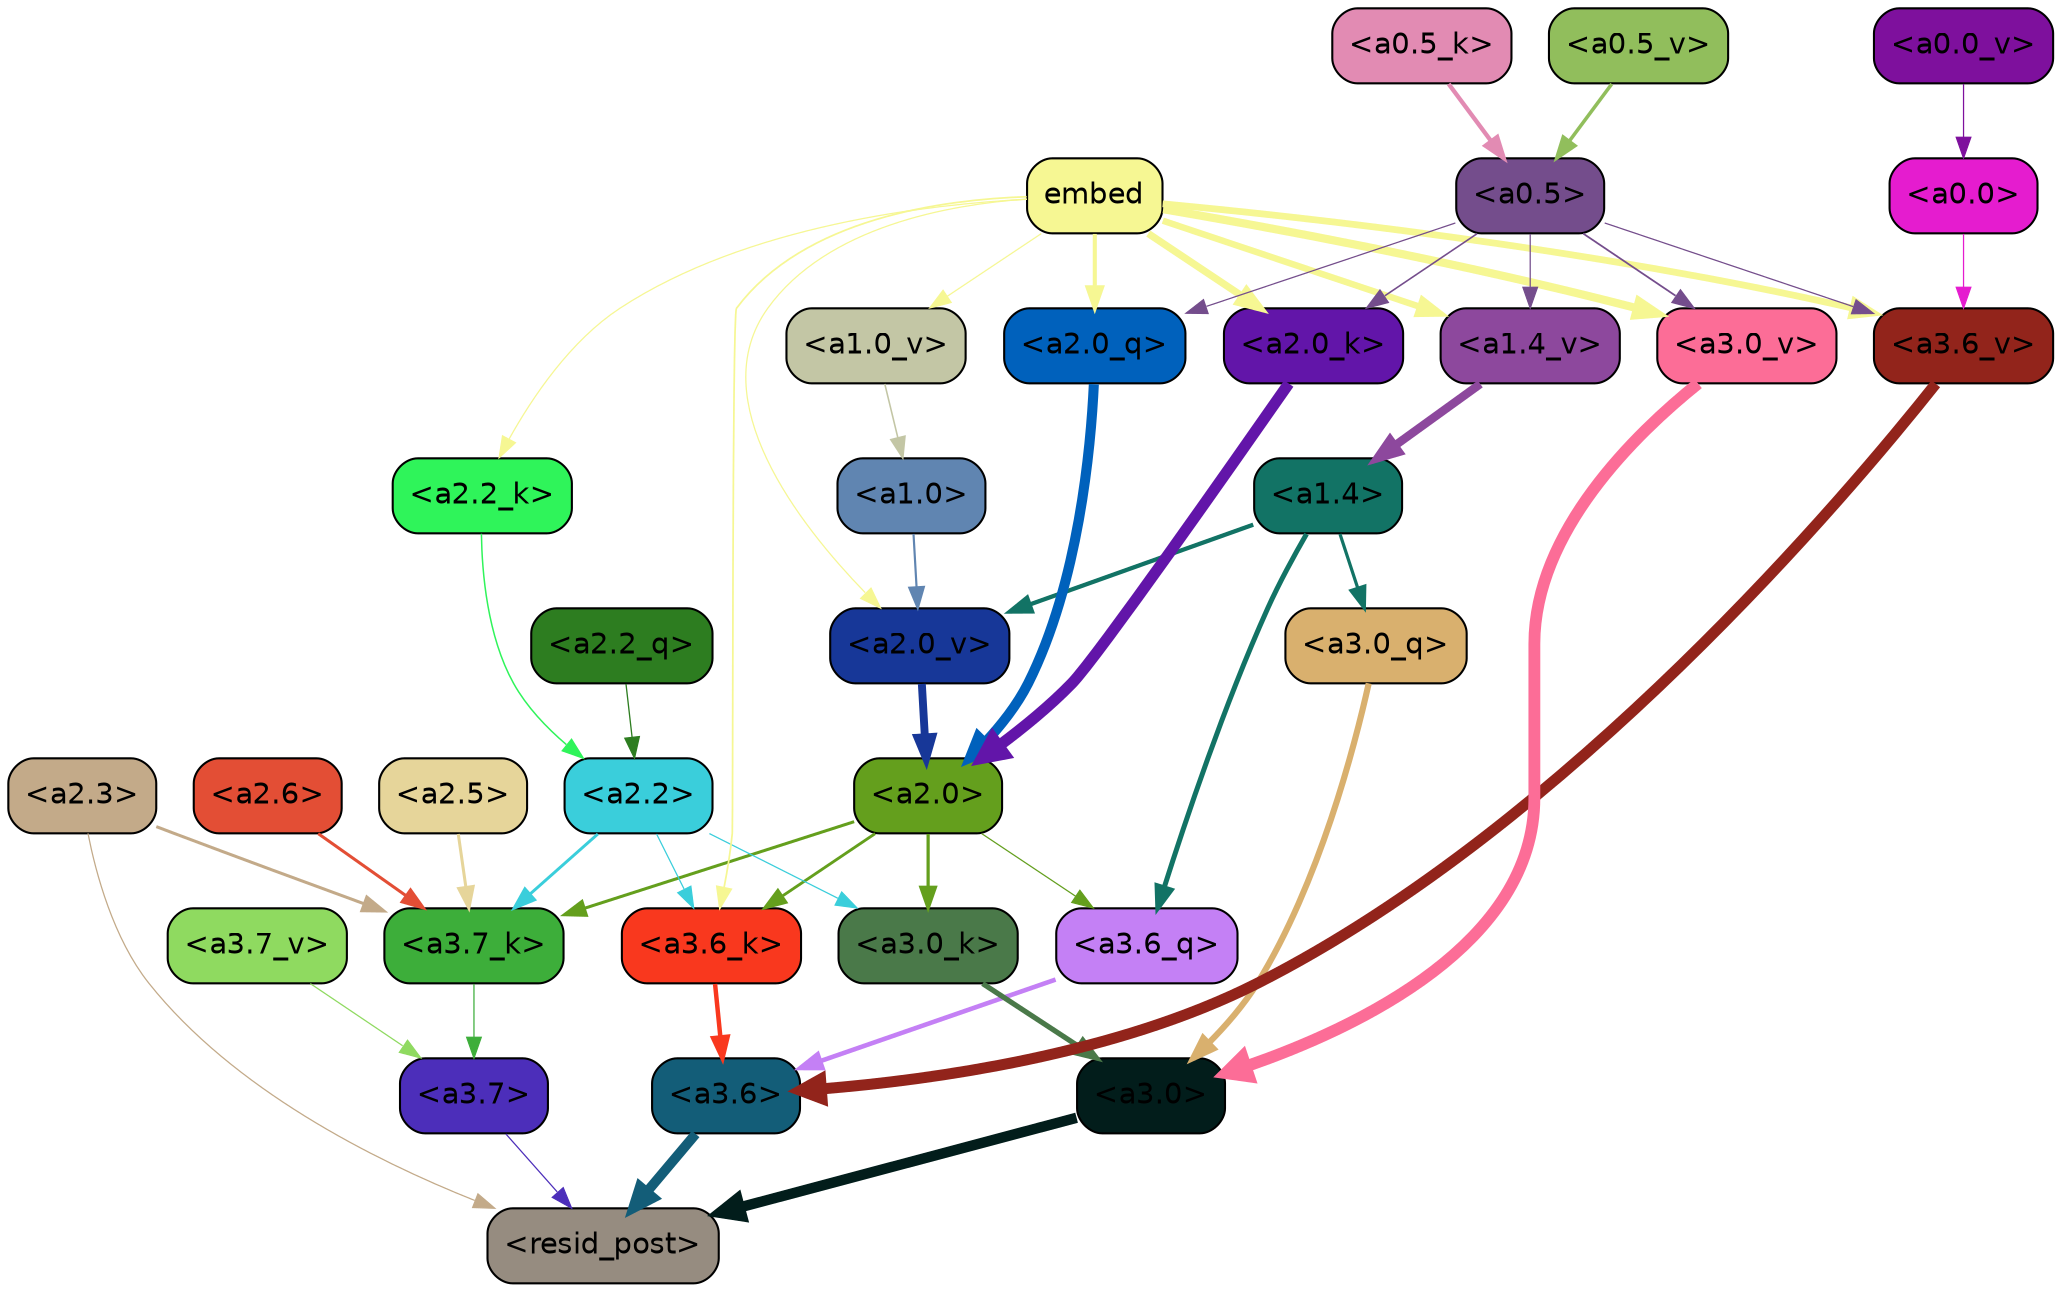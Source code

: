 strict digraph "" {
	graph [bgcolor=transparent,
		layout=dot,
		overlap=false,
		splines=true
	];
	"<a3.7>"	[color=black,
		fillcolor="#4c2eba",
		fontname=Helvetica,
		shape=box,
		style="filled, rounded"];
	"<resid_post>"	[color=black,
		fillcolor="#968c80",
		fontname=Helvetica,
		shape=box,
		style="filled, rounded"];
	"<a3.7>" -> "<resid_post>"	[color="#4c2eba",
		penwidth=0.6];
	"<a3.6>"	[color=black,
		fillcolor="#135d78",
		fontname=Helvetica,
		shape=box,
		style="filled, rounded"];
	"<a3.6>" -> "<resid_post>"	[color="#135d78",
		penwidth=4.749041676521301];
	"<a3.0>"	[color=black,
		fillcolor="#021d1b",
		fontname=Helvetica,
		shape=box,
		style="filled, rounded"];
	"<a3.0>" -> "<resid_post>"	[color="#021d1b",
		penwidth=5.004215121269226];
	"<a2.3>"	[color=black,
		fillcolor="#c3aa89",
		fontname=Helvetica,
		shape=box,
		style="filled, rounded"];
	"<a2.3>" -> "<resid_post>"	[color="#c3aa89",
		penwidth=0.6];
	"<a3.7_k>"	[color=black,
		fillcolor="#3dae3a",
		fontname=Helvetica,
		shape=box,
		style="filled, rounded"];
	"<a2.3>" -> "<a3.7_k>"	[color="#c3aa89",
		penwidth=1.4559586644172668];
	"<a3.6_q>"	[color=black,
		fillcolor="#c480f5",
		fontname=Helvetica,
		shape=box,
		style="filled, rounded"];
	"<a3.6_q>" -> "<a3.6>"	[color="#c480f5",
		penwidth=2.199681341648102];
	"<a3.0_q>"	[color=black,
		fillcolor="#d9b06e",
		fontname=Helvetica,
		shape=box,
		style="filled, rounded"];
	"<a3.0_q>" -> "<a3.0>"	[color="#d9b06e",
		penwidth=2.9459195733070374];
	"<a3.7_k>" -> "<a3.7>"	[color="#3dae3a",
		penwidth=0.6];
	"<a3.6_k>"	[color=black,
		fillcolor="#f9381e",
		fontname=Helvetica,
		shape=box,
		style="filled, rounded"];
	"<a3.6_k>" -> "<a3.6>"	[color="#f9381e",
		penwidth=2.13908451795578];
	"<a3.0_k>"	[color=black,
		fillcolor="#4a7949",
		fontname=Helvetica,
		shape=box,
		style="filled, rounded"];
	"<a3.0_k>" -> "<a3.0>"	[color="#4a7949",
		penwidth=2.520303964614868];
	"<a3.7_v>"	[color=black,
		fillcolor="#8fda60",
		fontname=Helvetica,
		shape=box,
		style="filled, rounded"];
	"<a3.7_v>" -> "<a3.7>"	[color="#8fda60",
		penwidth=0.6];
	"<a3.6_v>"	[color=black,
		fillcolor="#92241b",
		fontname=Helvetica,
		shape=box,
		style="filled, rounded"];
	"<a3.6_v>" -> "<a3.6>"	[color="#92241b",
		penwidth=5.297133803367615];
	"<a3.0_v>"	[color=black,
		fillcolor="#fc6d97",
		fontname=Helvetica,
		shape=box,
		style="filled, rounded"];
	"<a3.0_v>" -> "<a3.0>"	[color="#fc6d97",
		penwidth=5.680712580680847];
	"<a2.0>"	[color=black,
		fillcolor="#649f1d",
		fontname=Helvetica,
		shape=box,
		style="filled, rounded"];
	"<a2.0>" -> "<a3.6_q>"	[color="#649f1d",
		penwidth=0.6];
	"<a2.0>" -> "<a3.7_k>"	[color="#649f1d",
		penwidth=1.4582423567771912];
	"<a2.0>" -> "<a3.6_k>"	[color="#649f1d",
		penwidth=1.3792681694030762];
	"<a2.0>" -> "<a3.0_k>"	[color="#649f1d",
		penwidth=1.5433646440505981];
	"<a1.4>"	[color=black,
		fillcolor="#127365",
		fontname=Helvetica,
		shape=box,
		style="filled, rounded"];
	"<a1.4>" -> "<a3.6_q>"	[color="#127365",
		penwidth=2.407962203025818];
	"<a1.4>" -> "<a3.0_q>"	[color="#127365",
		penwidth=1.5490156412124634];
	"<a2.0_v>"	[color=black,
		fillcolor="#173798",
		fontname=Helvetica,
		shape=box,
		style="filled, rounded"];
	"<a1.4>" -> "<a2.0_v>"	[color="#127365",
		penwidth=2.058677911758423];
	"<a2.6>"	[color=black,
		fillcolor="#e34e35",
		fontname=Helvetica,
		shape=box,
		style="filled, rounded"];
	"<a2.6>" -> "<a3.7_k>"	[color="#e34e35",
		penwidth=1.468173325061798];
	"<a2.5>"	[color=black,
		fillcolor="#e6d59a",
		fontname=Helvetica,
		shape=box,
		style="filled, rounded"];
	"<a2.5>" -> "<a3.7_k>"	[color="#e6d59a",
		penwidth=1.457568109035492];
	"<a2.2>"	[color=black,
		fillcolor="#3acedb",
		fontname=Helvetica,
		shape=box,
		style="filled, rounded"];
	"<a2.2>" -> "<a3.7_k>"	[color="#3acedb",
		penwidth=1.4199435114860535];
	"<a2.2>" -> "<a3.6_k>"	[color="#3acedb",
		penwidth=0.6];
	"<a2.2>" -> "<a3.0_k>"	[color="#3acedb",
		penwidth=0.6];
	embed	[color=black,
		fillcolor="#f6f793",
		fontname=Helvetica,
		shape=box,
		style="filled, rounded"];
	embed -> "<a3.6_k>"	[color="#f6f793",
		penwidth=0.8273519277572632];
	embed -> "<a3.6_v>"	[color="#f6f793",
		penwidth=3.2414157912135124];
	embed -> "<a3.0_v>"	[color="#f6f793",
		penwidth=3.929257571697235];
	"<a2.0_q>"	[color=black,
		fillcolor="#0061bc",
		fontname=Helvetica,
		shape=box,
		style="filled, rounded"];
	embed -> "<a2.0_q>"	[color="#f6f793",
		penwidth=1.9435837268829346];
	"<a2.2_k>"	[color=black,
		fillcolor="#2ff45a",
		fontname=Helvetica,
		shape=box,
		style="filled, rounded"];
	embed -> "<a2.2_k>"	[color="#f6f793",
		penwidth=0.6];
	"<a2.0_k>"	[color=black,
		fillcolor="#6215a9",
		fontname=Helvetica,
		shape=box,
		style="filled, rounded"];
	embed -> "<a2.0_k>"	[color="#f6f793",
		penwidth=3.4579111337661743];
	embed -> "<a2.0_v>"	[color="#f6f793",
		penwidth=0.6];
	"<a1.4_v>"	[color=black,
		fillcolor="#8d489d",
		fontname=Helvetica,
		shape=box,
		style="filled, rounded"];
	embed -> "<a1.4_v>"	[color="#f6f793",
		penwidth=3.0905416011810303];
	"<a1.0_v>"	[color=black,
		fillcolor="#c3c6a5",
		fontname=Helvetica,
		shape=box,
		style="filled, rounded"];
	embed -> "<a1.0_v>"	[color="#f6f793",
		penwidth=0.6];
	"<a0.5>"	[color=black,
		fillcolor="#744d8c",
		fontname=Helvetica,
		shape=box,
		style="filled, rounded"];
	"<a0.5>" -> "<a3.6_v>"	[color="#744d8c",
		penwidth=0.6];
	"<a0.5>" -> "<a3.0_v>"	[color="#744d8c",
		penwidth=0.8535017371177673];
	"<a0.5>" -> "<a2.0_q>"	[color="#744d8c",
		penwidth=0.6];
	"<a0.5>" -> "<a2.0_k>"	[color="#744d8c",
		penwidth=0.7646331787109375];
	"<a0.5>" -> "<a1.4_v>"	[color="#744d8c",
		penwidth=0.6];
	"<a0.0>"	[color=black,
		fillcolor="#e51ccf",
		fontname=Helvetica,
		shape=box,
		style="filled, rounded"];
	"<a0.0>" -> "<a3.6_v>"	[color="#e51ccf",
		penwidth=0.6];
	"<a2.2_q>"	[color=black,
		fillcolor="#2d7d20",
		fontname=Helvetica,
		shape=box,
		style="filled, rounded"];
	"<a2.2_q>" -> "<a2.2>"	[color="#2d7d20",
		penwidth=0.6301735639572144];
	"<a2.0_q>" -> "<a2.0>"	[color="#0061bc",
		penwidth=4.832814455032349];
	"<a2.2_k>" -> "<a2.2>"	[color="#2ff45a",
		penwidth=0.7200896441936493];
	"<a2.0_k>" -> "<a2.0>"	[color="#6215a9",
		penwidth=5.423068851232529];
	"<a2.0_v>" -> "<a2.0>"	[color="#173798",
		penwidth=3.7890332341194153];
	"<a1.0>"	[color=black,
		fillcolor="#6085b1",
		fontname=Helvetica,
		shape=box,
		style="filled, rounded"];
	"<a1.0>" -> "<a2.0_v>"	[color="#6085b1",
		penwidth=1.041085124015808];
	"<a1.4_v>" -> "<a1.4>"	[color="#8d489d",
		penwidth=4.065267086029053];
	"<a1.0_v>" -> "<a1.0>"	[color="#c3c6a5",
		penwidth=0.7517843246459961];
	"<a0.5_k>"	[color=black,
		fillcolor="#e28bb3",
		fontname=Helvetica,
		shape=box,
		style="filled, rounded"];
	"<a0.5_k>" -> "<a0.5>"	[color="#e28bb3",
		penwidth=2.067288637161255];
	"<a0.5_v>"	[color=black,
		fillcolor="#91be5c",
		fontname=Helvetica,
		shape=box,
		style="filled, rounded"];
	"<a0.5_v>" -> "<a0.5>"	[color="#91be5c",
		penwidth=1.6968014240264893];
	"<a0.0_v>"	[color=black,
		fillcolor="#7e109d",
		fontname=Helvetica,
		shape=box,
		style="filled, rounded"];
	"<a0.0_v>" -> "<a0.0>"	[color="#7e109d",
		penwidth=0.6];
}
